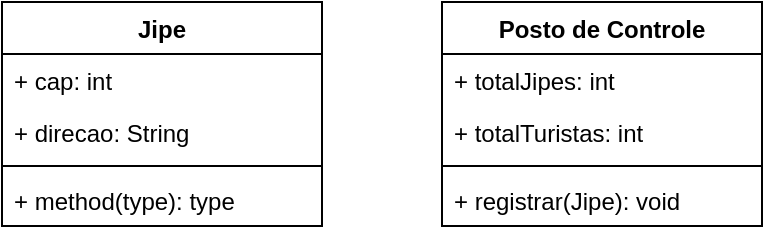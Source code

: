 <mxfile version="20.2.3" type="github">
  <diagram id="vX7U5o4QHF28USQWJ2uE" name="Page-1">
    <mxGraphModel dx="807" dy="479" grid="1" gridSize="10" guides="1" tooltips="1" connect="1" arrows="1" fold="1" page="1" pageScale="1" pageWidth="850" pageHeight="1100" math="0" shadow="0">
      <root>
        <mxCell id="0" />
        <mxCell id="1" parent="0" />
        <mxCell id="XDomNSIlguCa-mUSQWJL-2" value="Jipe" style="swimlane;fontStyle=1;align=center;verticalAlign=top;childLayout=stackLayout;horizontal=1;startSize=26;horizontalStack=0;resizeParent=1;resizeParentMax=0;resizeLast=0;collapsible=1;marginBottom=0;" vertex="1" parent="1">
          <mxGeometry x="160" y="20" width="160" height="112" as="geometry" />
        </mxCell>
        <mxCell id="XDomNSIlguCa-mUSQWJL-3" value="+ cap: int" style="text;strokeColor=none;fillColor=none;align=left;verticalAlign=top;spacingLeft=4;spacingRight=4;overflow=hidden;rotatable=0;points=[[0,0.5],[1,0.5]];portConstraint=eastwest;" vertex="1" parent="XDomNSIlguCa-mUSQWJL-2">
          <mxGeometry y="26" width="160" height="26" as="geometry" />
        </mxCell>
        <mxCell id="XDomNSIlguCa-mUSQWJL-14" value="+ direcao: String" style="text;strokeColor=none;fillColor=none;align=left;verticalAlign=top;spacingLeft=4;spacingRight=4;overflow=hidden;rotatable=0;points=[[0,0.5],[1,0.5]];portConstraint=eastwest;" vertex="1" parent="XDomNSIlguCa-mUSQWJL-2">
          <mxGeometry y="52" width="160" height="26" as="geometry" />
        </mxCell>
        <mxCell id="XDomNSIlguCa-mUSQWJL-4" value="" style="line;strokeWidth=1;fillColor=none;align=left;verticalAlign=middle;spacingTop=-1;spacingLeft=3;spacingRight=3;rotatable=0;labelPosition=right;points=[];portConstraint=eastwest;" vertex="1" parent="XDomNSIlguCa-mUSQWJL-2">
          <mxGeometry y="78" width="160" height="8" as="geometry" />
        </mxCell>
        <mxCell id="XDomNSIlguCa-mUSQWJL-5" value="+ method(type): type" style="text;strokeColor=none;fillColor=none;align=left;verticalAlign=top;spacingLeft=4;spacingRight=4;overflow=hidden;rotatable=0;points=[[0,0.5],[1,0.5]];portConstraint=eastwest;" vertex="1" parent="XDomNSIlguCa-mUSQWJL-2">
          <mxGeometry y="86" width="160" height="26" as="geometry" />
        </mxCell>
        <mxCell id="XDomNSIlguCa-mUSQWJL-16" value="Posto de Controle" style="swimlane;fontStyle=1;align=center;verticalAlign=top;childLayout=stackLayout;horizontal=1;startSize=26;horizontalStack=0;resizeParent=1;resizeParentMax=0;resizeLast=0;collapsible=1;marginBottom=0;" vertex="1" parent="1">
          <mxGeometry x="380" y="20" width="160" height="112" as="geometry" />
        </mxCell>
        <mxCell id="XDomNSIlguCa-mUSQWJL-17" value="+ totalJipes: int" style="text;strokeColor=none;fillColor=none;align=left;verticalAlign=top;spacingLeft=4;spacingRight=4;overflow=hidden;rotatable=0;points=[[0,0.5],[1,0.5]];portConstraint=eastwest;" vertex="1" parent="XDomNSIlguCa-mUSQWJL-16">
          <mxGeometry y="26" width="160" height="26" as="geometry" />
        </mxCell>
        <mxCell id="XDomNSIlguCa-mUSQWJL-20" value="+ totalTuristas: int" style="text;strokeColor=none;fillColor=none;align=left;verticalAlign=top;spacingLeft=4;spacingRight=4;overflow=hidden;rotatable=0;points=[[0,0.5],[1,0.5]];portConstraint=eastwest;" vertex="1" parent="XDomNSIlguCa-mUSQWJL-16">
          <mxGeometry y="52" width="160" height="26" as="geometry" />
        </mxCell>
        <mxCell id="XDomNSIlguCa-mUSQWJL-18" value="" style="line;strokeWidth=1;fillColor=none;align=left;verticalAlign=middle;spacingTop=-1;spacingLeft=3;spacingRight=3;rotatable=0;labelPosition=right;points=[];portConstraint=eastwest;" vertex="1" parent="XDomNSIlguCa-mUSQWJL-16">
          <mxGeometry y="78" width="160" height="8" as="geometry" />
        </mxCell>
        <mxCell id="XDomNSIlguCa-mUSQWJL-19" value="+ registrar(Jipe): void" style="text;strokeColor=none;fillColor=none;align=left;verticalAlign=top;spacingLeft=4;spacingRight=4;overflow=hidden;rotatable=0;points=[[0,0.5],[1,0.5]];portConstraint=eastwest;" vertex="1" parent="XDomNSIlguCa-mUSQWJL-16">
          <mxGeometry y="86" width="160" height="26" as="geometry" />
        </mxCell>
      </root>
    </mxGraphModel>
  </diagram>
</mxfile>
